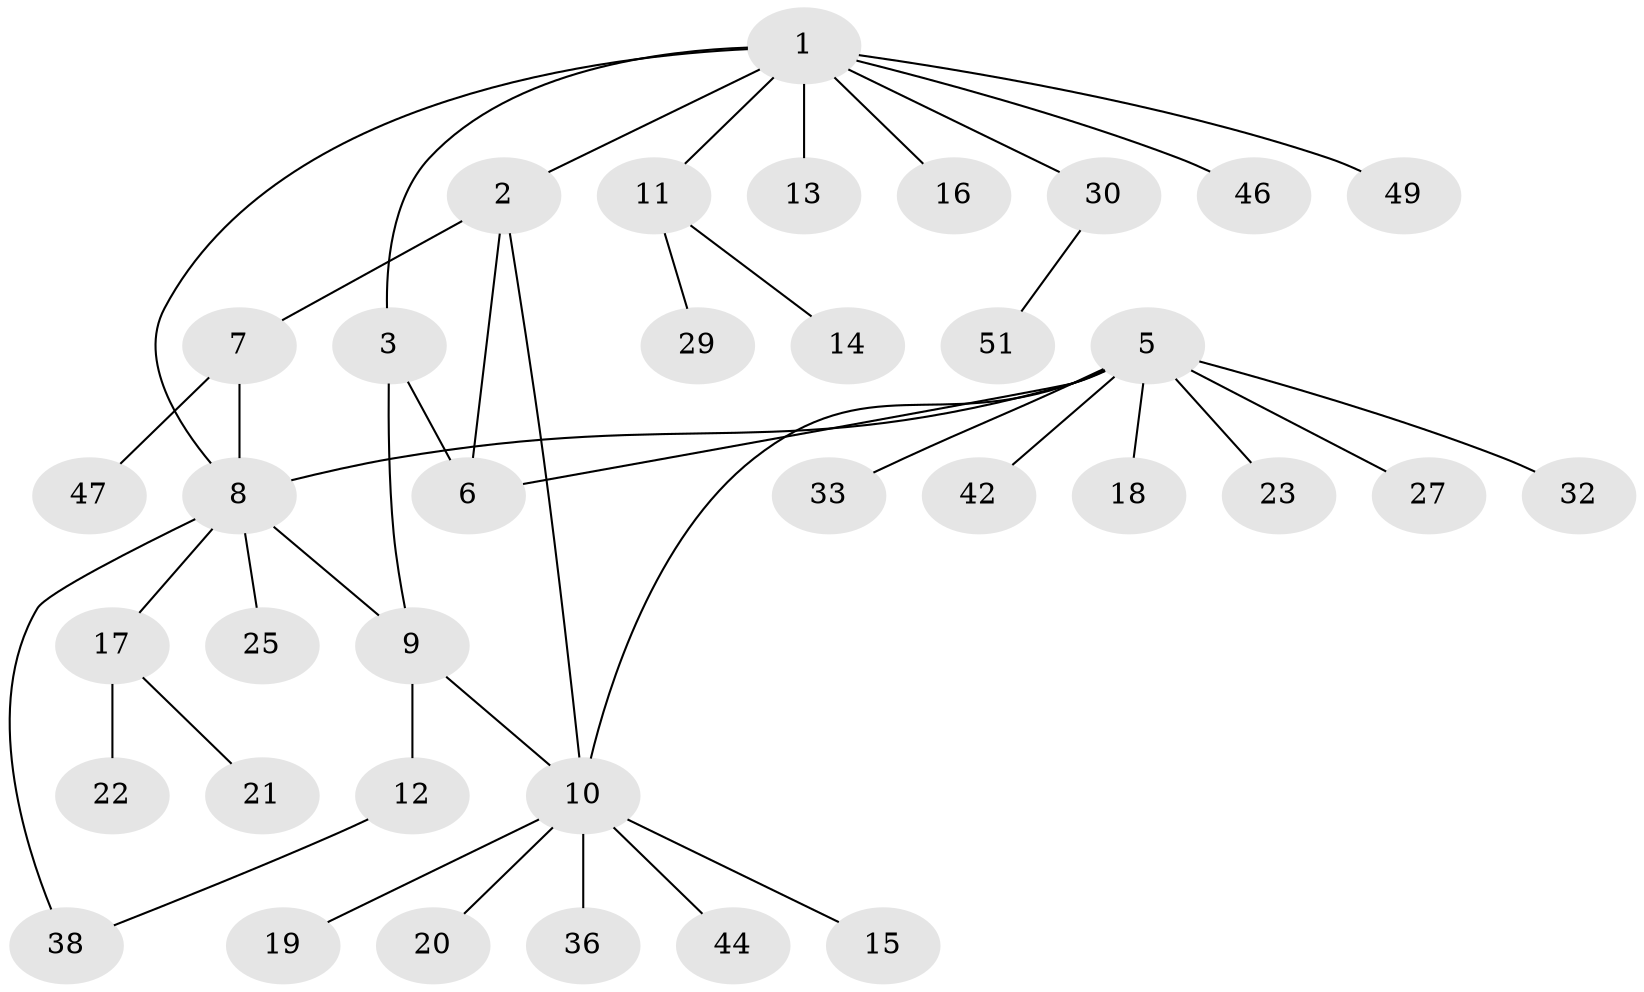 // Generated by graph-tools (version 1.1) at 2025/24/03/03/25 07:24:09]
// undirected, 36 vertices, 42 edges
graph export_dot {
graph [start="1"]
  node [color=gray90,style=filled];
  1 [super="+4"];
  2 [super="+39"];
  3 [super="+35"];
  5 [super="+28"];
  6;
  7 [super="+41"];
  8 [super="+24"];
  9;
  10 [super="+43"];
  11;
  12 [super="+26"];
  13;
  14 [super="+34"];
  15;
  16;
  17 [super="+31"];
  18;
  19 [super="+45"];
  20;
  21;
  22 [super="+37"];
  23;
  25;
  27 [super="+50"];
  29 [super="+40"];
  30 [super="+52"];
  32 [super="+48"];
  33;
  36;
  38;
  42;
  44;
  46;
  47;
  49;
  51;
  1 -- 2;
  1 -- 11;
  1 -- 46;
  1 -- 16;
  1 -- 49;
  1 -- 3;
  1 -- 8;
  1 -- 13;
  1 -- 30;
  2 -- 6;
  2 -- 7;
  2 -- 10;
  3 -- 6;
  3 -- 9;
  5 -- 6;
  5 -- 8;
  5 -- 10;
  5 -- 18;
  5 -- 23;
  5 -- 27;
  5 -- 32;
  5 -- 33;
  5 -- 42;
  7 -- 8;
  7 -- 47;
  8 -- 9;
  8 -- 17;
  8 -- 25;
  8 -- 38;
  9 -- 10;
  9 -- 12;
  10 -- 15;
  10 -- 19;
  10 -- 20;
  10 -- 36;
  10 -- 44;
  11 -- 14;
  11 -- 29;
  12 -- 38;
  17 -- 21;
  17 -- 22;
  30 -- 51;
}
